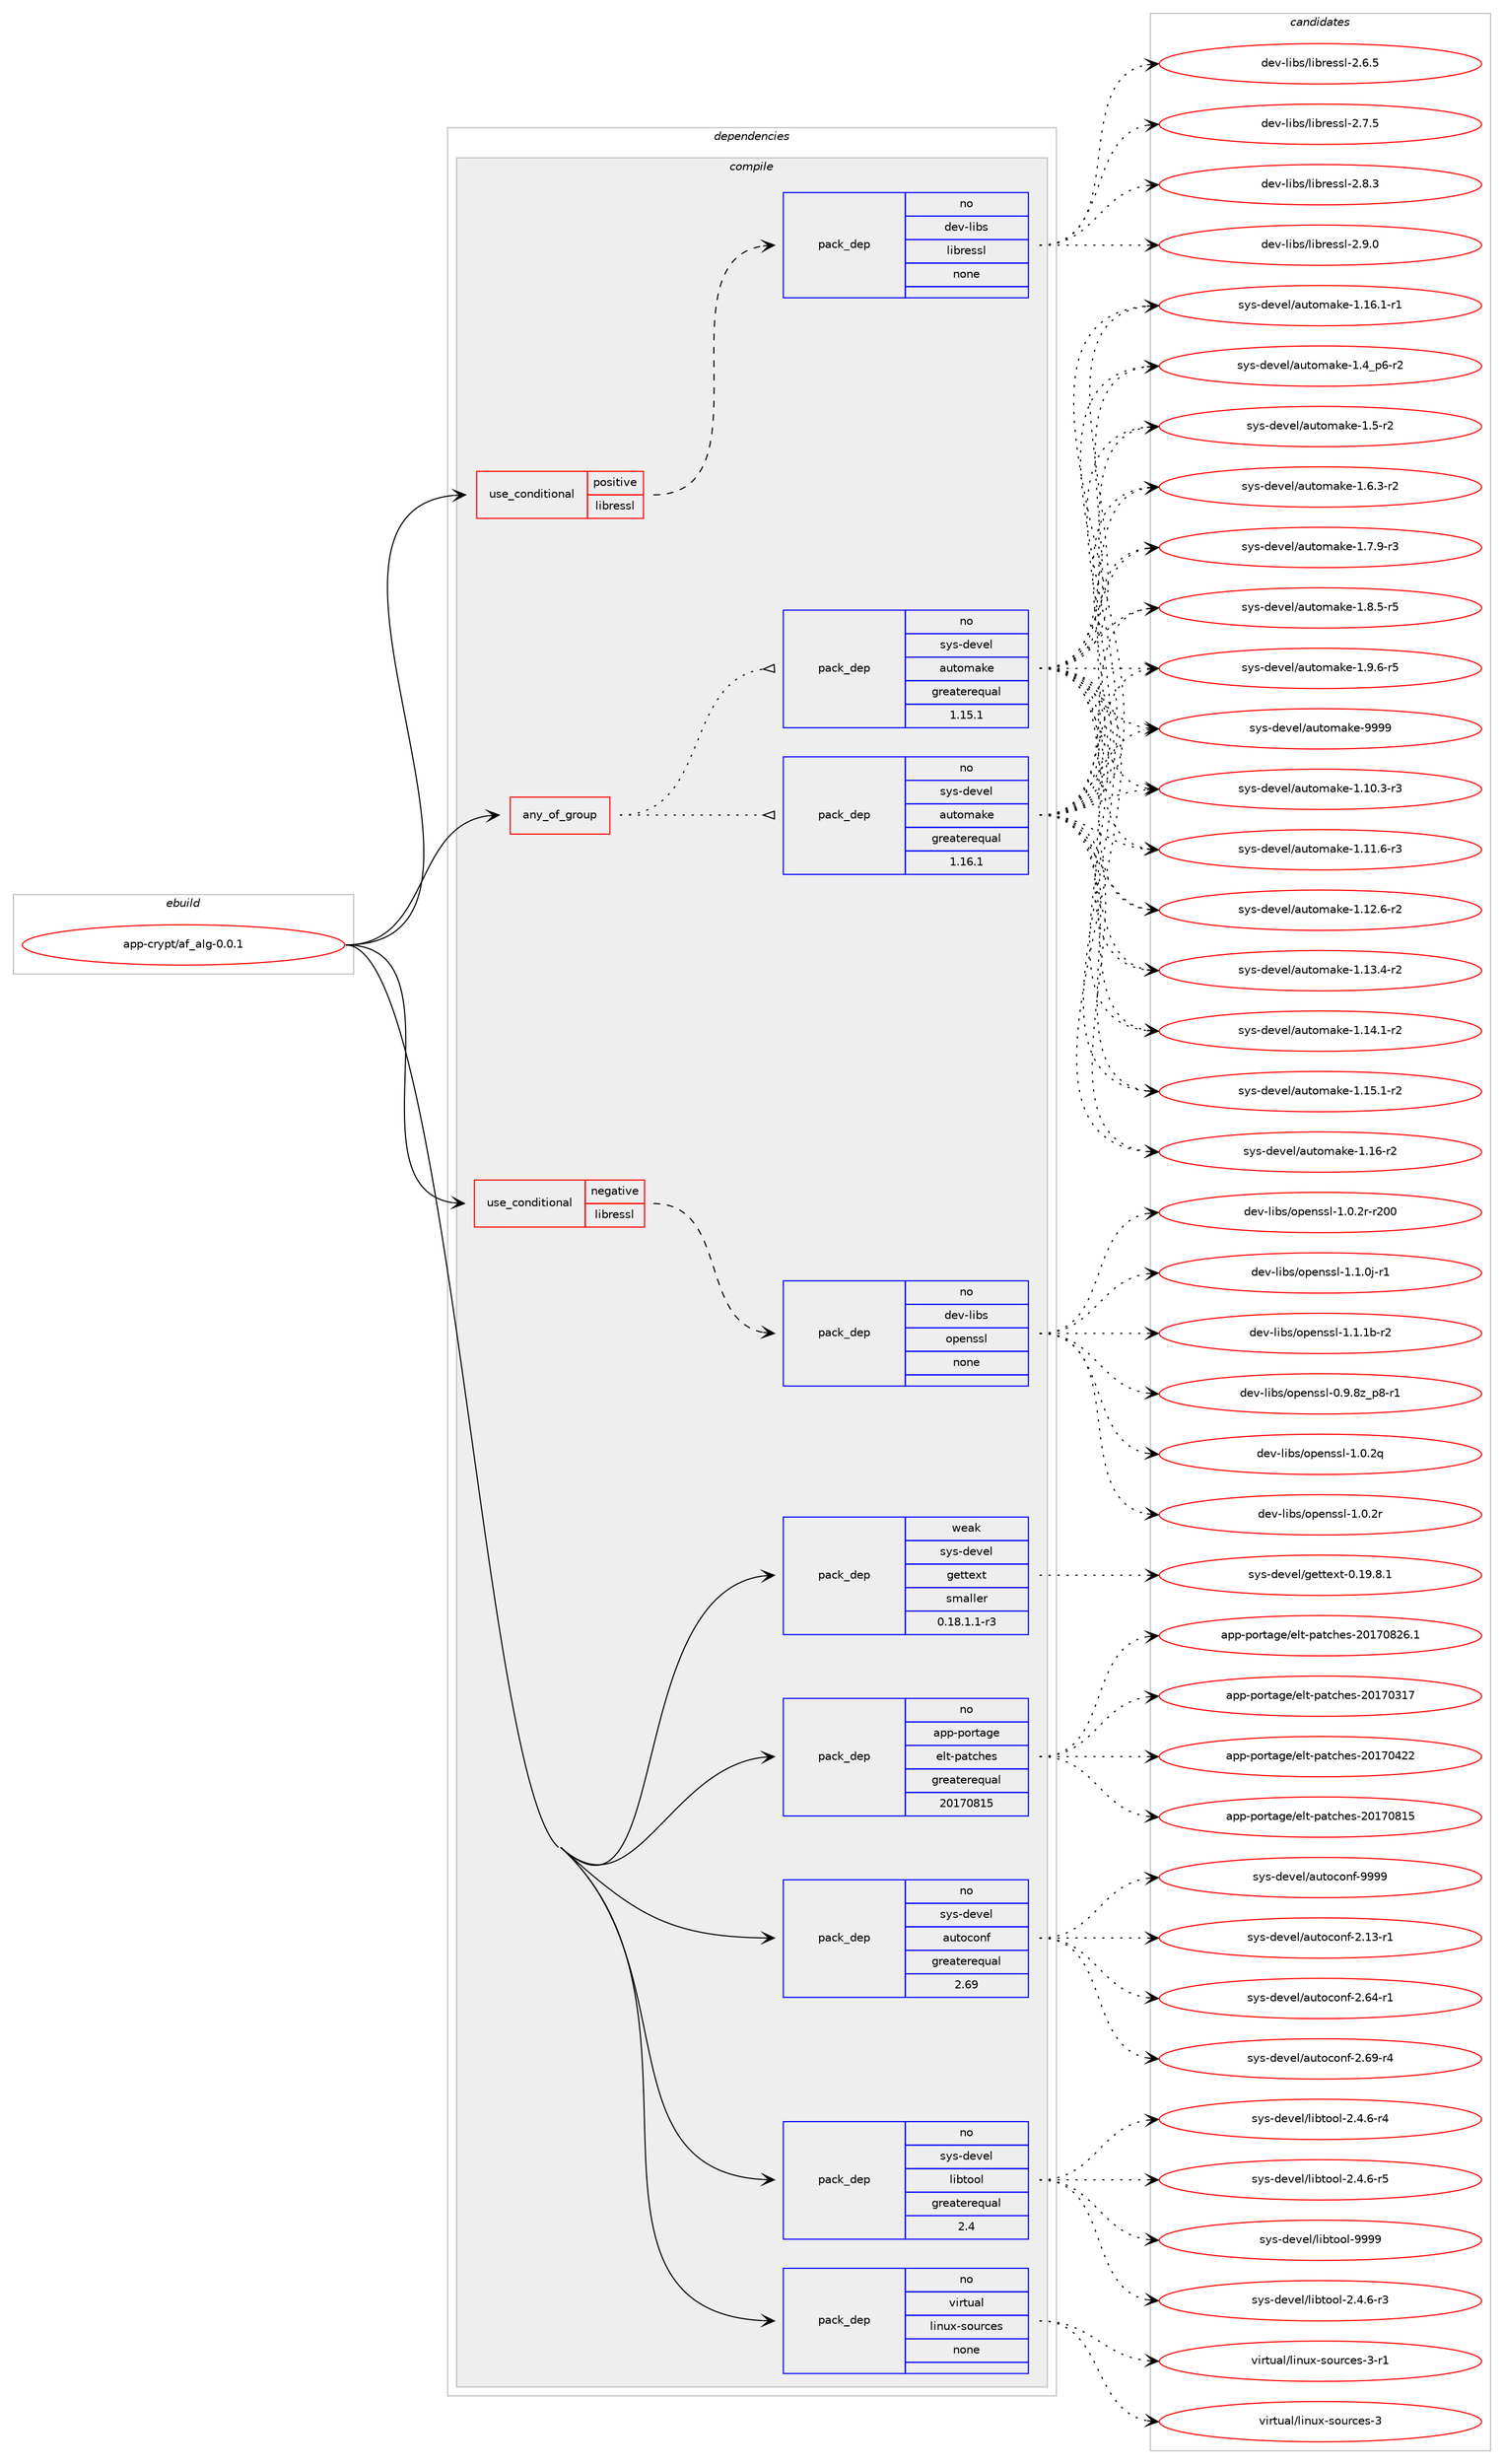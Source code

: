 digraph prolog {

# *************
# Graph options
# *************

newrank=true;
concentrate=true;
compound=true;
graph [rankdir=LR,fontname=Helvetica,fontsize=10,ranksep=1.5];#, ranksep=2.5, nodesep=0.2];
edge  [arrowhead=vee];
node  [fontname=Helvetica,fontsize=10];

# **********
# The ebuild
# **********

subgraph cluster_leftcol {
color=gray;
rank=same;
label=<<i>ebuild</i>>;
id [label="app-crypt/af_alg-0.0.1", color=red, width=4, href="../app-crypt/af_alg-0.0.1.svg"];
}

# ****************
# The dependencies
# ****************

subgraph cluster_midcol {
color=gray;
label=<<i>dependencies</i>>;
subgraph cluster_compile {
fillcolor="#eeeeee";
style=filled;
label=<<i>compile</i>>;
subgraph any19281 {
dependency1275048 [label=<<TABLE BORDER="0" CELLBORDER="1" CELLSPACING="0" CELLPADDING="4"><TR><TD CELLPADDING="10">any_of_group</TD></TR></TABLE>>, shape=none, color=red];subgraph pack907708 {
dependency1275049 [label=<<TABLE BORDER="0" CELLBORDER="1" CELLSPACING="0" CELLPADDING="4" WIDTH="220"><TR><TD ROWSPAN="6" CELLPADDING="30">pack_dep</TD></TR><TR><TD WIDTH="110">no</TD></TR><TR><TD>sys-devel</TD></TR><TR><TD>automake</TD></TR><TR><TD>greaterequal</TD></TR><TR><TD>1.16.1</TD></TR></TABLE>>, shape=none, color=blue];
}
dependency1275048:e -> dependency1275049:w [weight=20,style="dotted",arrowhead="oinv"];
subgraph pack907709 {
dependency1275050 [label=<<TABLE BORDER="0" CELLBORDER="1" CELLSPACING="0" CELLPADDING="4" WIDTH="220"><TR><TD ROWSPAN="6" CELLPADDING="30">pack_dep</TD></TR><TR><TD WIDTH="110">no</TD></TR><TR><TD>sys-devel</TD></TR><TR><TD>automake</TD></TR><TR><TD>greaterequal</TD></TR><TR><TD>1.15.1</TD></TR></TABLE>>, shape=none, color=blue];
}
dependency1275048:e -> dependency1275050:w [weight=20,style="dotted",arrowhead="oinv"];
}
id:e -> dependency1275048:w [weight=20,style="solid",arrowhead="vee"];
subgraph cond347538 {
dependency1275051 [label=<<TABLE BORDER="0" CELLBORDER="1" CELLSPACING="0" CELLPADDING="4"><TR><TD ROWSPAN="3" CELLPADDING="10">use_conditional</TD></TR><TR><TD>negative</TD></TR><TR><TD>libressl</TD></TR></TABLE>>, shape=none, color=red];
subgraph pack907710 {
dependency1275052 [label=<<TABLE BORDER="0" CELLBORDER="1" CELLSPACING="0" CELLPADDING="4" WIDTH="220"><TR><TD ROWSPAN="6" CELLPADDING="30">pack_dep</TD></TR><TR><TD WIDTH="110">no</TD></TR><TR><TD>dev-libs</TD></TR><TR><TD>openssl</TD></TR><TR><TD>none</TD></TR><TR><TD></TD></TR></TABLE>>, shape=none, color=blue];
}
dependency1275051:e -> dependency1275052:w [weight=20,style="dashed",arrowhead="vee"];
}
id:e -> dependency1275051:w [weight=20,style="solid",arrowhead="vee"];
subgraph cond347539 {
dependency1275053 [label=<<TABLE BORDER="0" CELLBORDER="1" CELLSPACING="0" CELLPADDING="4"><TR><TD ROWSPAN="3" CELLPADDING="10">use_conditional</TD></TR><TR><TD>positive</TD></TR><TR><TD>libressl</TD></TR></TABLE>>, shape=none, color=red];
subgraph pack907711 {
dependency1275054 [label=<<TABLE BORDER="0" CELLBORDER="1" CELLSPACING="0" CELLPADDING="4" WIDTH="220"><TR><TD ROWSPAN="6" CELLPADDING="30">pack_dep</TD></TR><TR><TD WIDTH="110">no</TD></TR><TR><TD>dev-libs</TD></TR><TR><TD>libressl</TD></TR><TR><TD>none</TD></TR><TR><TD></TD></TR></TABLE>>, shape=none, color=blue];
}
dependency1275053:e -> dependency1275054:w [weight=20,style="dashed",arrowhead="vee"];
}
id:e -> dependency1275053:w [weight=20,style="solid",arrowhead="vee"];
subgraph pack907712 {
dependency1275055 [label=<<TABLE BORDER="0" CELLBORDER="1" CELLSPACING="0" CELLPADDING="4" WIDTH="220"><TR><TD ROWSPAN="6" CELLPADDING="30">pack_dep</TD></TR><TR><TD WIDTH="110">no</TD></TR><TR><TD>app-portage</TD></TR><TR><TD>elt-patches</TD></TR><TR><TD>greaterequal</TD></TR><TR><TD>20170815</TD></TR></TABLE>>, shape=none, color=blue];
}
id:e -> dependency1275055:w [weight=20,style="solid",arrowhead="vee"];
subgraph pack907713 {
dependency1275056 [label=<<TABLE BORDER="0" CELLBORDER="1" CELLSPACING="0" CELLPADDING="4" WIDTH="220"><TR><TD ROWSPAN="6" CELLPADDING="30">pack_dep</TD></TR><TR><TD WIDTH="110">no</TD></TR><TR><TD>sys-devel</TD></TR><TR><TD>autoconf</TD></TR><TR><TD>greaterequal</TD></TR><TR><TD>2.69</TD></TR></TABLE>>, shape=none, color=blue];
}
id:e -> dependency1275056:w [weight=20,style="solid",arrowhead="vee"];
subgraph pack907714 {
dependency1275057 [label=<<TABLE BORDER="0" CELLBORDER="1" CELLSPACING="0" CELLPADDING="4" WIDTH="220"><TR><TD ROWSPAN="6" CELLPADDING="30">pack_dep</TD></TR><TR><TD WIDTH="110">no</TD></TR><TR><TD>sys-devel</TD></TR><TR><TD>libtool</TD></TR><TR><TD>greaterequal</TD></TR><TR><TD>2.4</TD></TR></TABLE>>, shape=none, color=blue];
}
id:e -> dependency1275057:w [weight=20,style="solid",arrowhead="vee"];
subgraph pack907715 {
dependency1275058 [label=<<TABLE BORDER="0" CELLBORDER="1" CELLSPACING="0" CELLPADDING="4" WIDTH="220"><TR><TD ROWSPAN="6" CELLPADDING="30">pack_dep</TD></TR><TR><TD WIDTH="110">no</TD></TR><TR><TD>virtual</TD></TR><TR><TD>linux-sources</TD></TR><TR><TD>none</TD></TR><TR><TD></TD></TR></TABLE>>, shape=none, color=blue];
}
id:e -> dependency1275058:w [weight=20,style="solid",arrowhead="vee"];
subgraph pack907716 {
dependency1275059 [label=<<TABLE BORDER="0" CELLBORDER="1" CELLSPACING="0" CELLPADDING="4" WIDTH="220"><TR><TD ROWSPAN="6" CELLPADDING="30">pack_dep</TD></TR><TR><TD WIDTH="110">weak</TD></TR><TR><TD>sys-devel</TD></TR><TR><TD>gettext</TD></TR><TR><TD>smaller</TD></TR><TR><TD>0.18.1.1-r3</TD></TR></TABLE>>, shape=none, color=blue];
}
id:e -> dependency1275059:w [weight=20,style="solid",arrowhead="vee"];
}
subgraph cluster_compileandrun {
fillcolor="#eeeeee";
style=filled;
label=<<i>compile and run</i>>;
}
subgraph cluster_run {
fillcolor="#eeeeee";
style=filled;
label=<<i>run</i>>;
}
}

# **************
# The candidates
# **************

subgraph cluster_choices {
rank=same;
color=gray;
label=<<i>candidates</i>>;

subgraph choice907708 {
color=black;
nodesep=1;
choice11512111545100101118101108479711711611110997107101454946494846514511451 [label="sys-devel/automake-1.10.3-r3", color=red, width=4,href="../sys-devel/automake-1.10.3-r3.svg"];
choice11512111545100101118101108479711711611110997107101454946494946544511451 [label="sys-devel/automake-1.11.6-r3", color=red, width=4,href="../sys-devel/automake-1.11.6-r3.svg"];
choice11512111545100101118101108479711711611110997107101454946495046544511450 [label="sys-devel/automake-1.12.6-r2", color=red, width=4,href="../sys-devel/automake-1.12.6-r2.svg"];
choice11512111545100101118101108479711711611110997107101454946495146524511450 [label="sys-devel/automake-1.13.4-r2", color=red, width=4,href="../sys-devel/automake-1.13.4-r2.svg"];
choice11512111545100101118101108479711711611110997107101454946495246494511450 [label="sys-devel/automake-1.14.1-r2", color=red, width=4,href="../sys-devel/automake-1.14.1-r2.svg"];
choice11512111545100101118101108479711711611110997107101454946495346494511450 [label="sys-devel/automake-1.15.1-r2", color=red, width=4,href="../sys-devel/automake-1.15.1-r2.svg"];
choice1151211154510010111810110847971171161111099710710145494649544511450 [label="sys-devel/automake-1.16-r2", color=red, width=4,href="../sys-devel/automake-1.16-r2.svg"];
choice11512111545100101118101108479711711611110997107101454946495446494511449 [label="sys-devel/automake-1.16.1-r1", color=red, width=4,href="../sys-devel/automake-1.16.1-r1.svg"];
choice115121115451001011181011084797117116111109971071014549465295112544511450 [label="sys-devel/automake-1.4_p6-r2", color=red, width=4,href="../sys-devel/automake-1.4_p6-r2.svg"];
choice11512111545100101118101108479711711611110997107101454946534511450 [label="sys-devel/automake-1.5-r2", color=red, width=4,href="../sys-devel/automake-1.5-r2.svg"];
choice115121115451001011181011084797117116111109971071014549465446514511450 [label="sys-devel/automake-1.6.3-r2", color=red, width=4,href="../sys-devel/automake-1.6.3-r2.svg"];
choice115121115451001011181011084797117116111109971071014549465546574511451 [label="sys-devel/automake-1.7.9-r3", color=red, width=4,href="../sys-devel/automake-1.7.9-r3.svg"];
choice115121115451001011181011084797117116111109971071014549465646534511453 [label="sys-devel/automake-1.8.5-r5", color=red, width=4,href="../sys-devel/automake-1.8.5-r5.svg"];
choice115121115451001011181011084797117116111109971071014549465746544511453 [label="sys-devel/automake-1.9.6-r5", color=red, width=4,href="../sys-devel/automake-1.9.6-r5.svg"];
choice115121115451001011181011084797117116111109971071014557575757 [label="sys-devel/automake-9999", color=red, width=4,href="../sys-devel/automake-9999.svg"];
dependency1275049:e -> choice11512111545100101118101108479711711611110997107101454946494846514511451:w [style=dotted,weight="100"];
dependency1275049:e -> choice11512111545100101118101108479711711611110997107101454946494946544511451:w [style=dotted,weight="100"];
dependency1275049:e -> choice11512111545100101118101108479711711611110997107101454946495046544511450:w [style=dotted,weight="100"];
dependency1275049:e -> choice11512111545100101118101108479711711611110997107101454946495146524511450:w [style=dotted,weight="100"];
dependency1275049:e -> choice11512111545100101118101108479711711611110997107101454946495246494511450:w [style=dotted,weight="100"];
dependency1275049:e -> choice11512111545100101118101108479711711611110997107101454946495346494511450:w [style=dotted,weight="100"];
dependency1275049:e -> choice1151211154510010111810110847971171161111099710710145494649544511450:w [style=dotted,weight="100"];
dependency1275049:e -> choice11512111545100101118101108479711711611110997107101454946495446494511449:w [style=dotted,weight="100"];
dependency1275049:e -> choice115121115451001011181011084797117116111109971071014549465295112544511450:w [style=dotted,weight="100"];
dependency1275049:e -> choice11512111545100101118101108479711711611110997107101454946534511450:w [style=dotted,weight="100"];
dependency1275049:e -> choice115121115451001011181011084797117116111109971071014549465446514511450:w [style=dotted,weight="100"];
dependency1275049:e -> choice115121115451001011181011084797117116111109971071014549465546574511451:w [style=dotted,weight="100"];
dependency1275049:e -> choice115121115451001011181011084797117116111109971071014549465646534511453:w [style=dotted,weight="100"];
dependency1275049:e -> choice115121115451001011181011084797117116111109971071014549465746544511453:w [style=dotted,weight="100"];
dependency1275049:e -> choice115121115451001011181011084797117116111109971071014557575757:w [style=dotted,weight="100"];
}
subgraph choice907709 {
color=black;
nodesep=1;
choice11512111545100101118101108479711711611110997107101454946494846514511451 [label="sys-devel/automake-1.10.3-r3", color=red, width=4,href="../sys-devel/automake-1.10.3-r3.svg"];
choice11512111545100101118101108479711711611110997107101454946494946544511451 [label="sys-devel/automake-1.11.6-r3", color=red, width=4,href="../sys-devel/automake-1.11.6-r3.svg"];
choice11512111545100101118101108479711711611110997107101454946495046544511450 [label="sys-devel/automake-1.12.6-r2", color=red, width=4,href="../sys-devel/automake-1.12.6-r2.svg"];
choice11512111545100101118101108479711711611110997107101454946495146524511450 [label="sys-devel/automake-1.13.4-r2", color=red, width=4,href="../sys-devel/automake-1.13.4-r2.svg"];
choice11512111545100101118101108479711711611110997107101454946495246494511450 [label="sys-devel/automake-1.14.1-r2", color=red, width=4,href="../sys-devel/automake-1.14.1-r2.svg"];
choice11512111545100101118101108479711711611110997107101454946495346494511450 [label="sys-devel/automake-1.15.1-r2", color=red, width=4,href="../sys-devel/automake-1.15.1-r2.svg"];
choice1151211154510010111810110847971171161111099710710145494649544511450 [label="sys-devel/automake-1.16-r2", color=red, width=4,href="../sys-devel/automake-1.16-r2.svg"];
choice11512111545100101118101108479711711611110997107101454946495446494511449 [label="sys-devel/automake-1.16.1-r1", color=red, width=4,href="../sys-devel/automake-1.16.1-r1.svg"];
choice115121115451001011181011084797117116111109971071014549465295112544511450 [label="sys-devel/automake-1.4_p6-r2", color=red, width=4,href="../sys-devel/automake-1.4_p6-r2.svg"];
choice11512111545100101118101108479711711611110997107101454946534511450 [label="sys-devel/automake-1.5-r2", color=red, width=4,href="../sys-devel/automake-1.5-r2.svg"];
choice115121115451001011181011084797117116111109971071014549465446514511450 [label="sys-devel/automake-1.6.3-r2", color=red, width=4,href="../sys-devel/automake-1.6.3-r2.svg"];
choice115121115451001011181011084797117116111109971071014549465546574511451 [label="sys-devel/automake-1.7.9-r3", color=red, width=4,href="../sys-devel/automake-1.7.9-r3.svg"];
choice115121115451001011181011084797117116111109971071014549465646534511453 [label="sys-devel/automake-1.8.5-r5", color=red, width=4,href="../sys-devel/automake-1.8.5-r5.svg"];
choice115121115451001011181011084797117116111109971071014549465746544511453 [label="sys-devel/automake-1.9.6-r5", color=red, width=4,href="../sys-devel/automake-1.9.6-r5.svg"];
choice115121115451001011181011084797117116111109971071014557575757 [label="sys-devel/automake-9999", color=red, width=4,href="../sys-devel/automake-9999.svg"];
dependency1275050:e -> choice11512111545100101118101108479711711611110997107101454946494846514511451:w [style=dotted,weight="100"];
dependency1275050:e -> choice11512111545100101118101108479711711611110997107101454946494946544511451:w [style=dotted,weight="100"];
dependency1275050:e -> choice11512111545100101118101108479711711611110997107101454946495046544511450:w [style=dotted,weight="100"];
dependency1275050:e -> choice11512111545100101118101108479711711611110997107101454946495146524511450:w [style=dotted,weight="100"];
dependency1275050:e -> choice11512111545100101118101108479711711611110997107101454946495246494511450:w [style=dotted,weight="100"];
dependency1275050:e -> choice11512111545100101118101108479711711611110997107101454946495346494511450:w [style=dotted,weight="100"];
dependency1275050:e -> choice1151211154510010111810110847971171161111099710710145494649544511450:w [style=dotted,weight="100"];
dependency1275050:e -> choice11512111545100101118101108479711711611110997107101454946495446494511449:w [style=dotted,weight="100"];
dependency1275050:e -> choice115121115451001011181011084797117116111109971071014549465295112544511450:w [style=dotted,weight="100"];
dependency1275050:e -> choice11512111545100101118101108479711711611110997107101454946534511450:w [style=dotted,weight="100"];
dependency1275050:e -> choice115121115451001011181011084797117116111109971071014549465446514511450:w [style=dotted,weight="100"];
dependency1275050:e -> choice115121115451001011181011084797117116111109971071014549465546574511451:w [style=dotted,weight="100"];
dependency1275050:e -> choice115121115451001011181011084797117116111109971071014549465646534511453:w [style=dotted,weight="100"];
dependency1275050:e -> choice115121115451001011181011084797117116111109971071014549465746544511453:w [style=dotted,weight="100"];
dependency1275050:e -> choice115121115451001011181011084797117116111109971071014557575757:w [style=dotted,weight="100"];
}
subgraph choice907710 {
color=black;
nodesep=1;
choice10010111845108105981154711111210111011511510845484657465612295112564511449 [label="dev-libs/openssl-0.9.8z_p8-r1", color=red, width=4,href="../dev-libs/openssl-0.9.8z_p8-r1.svg"];
choice100101118451081059811547111112101110115115108454946484650113 [label="dev-libs/openssl-1.0.2q", color=red, width=4,href="../dev-libs/openssl-1.0.2q.svg"];
choice100101118451081059811547111112101110115115108454946484650114 [label="dev-libs/openssl-1.0.2r", color=red, width=4,href="../dev-libs/openssl-1.0.2r.svg"];
choice10010111845108105981154711111210111011511510845494648465011445114504848 [label="dev-libs/openssl-1.0.2r-r200", color=red, width=4,href="../dev-libs/openssl-1.0.2r-r200.svg"];
choice1001011184510810598115471111121011101151151084549464946481064511449 [label="dev-libs/openssl-1.1.0j-r1", color=red, width=4,href="../dev-libs/openssl-1.1.0j-r1.svg"];
choice100101118451081059811547111112101110115115108454946494649984511450 [label="dev-libs/openssl-1.1.1b-r2", color=red, width=4,href="../dev-libs/openssl-1.1.1b-r2.svg"];
dependency1275052:e -> choice10010111845108105981154711111210111011511510845484657465612295112564511449:w [style=dotted,weight="100"];
dependency1275052:e -> choice100101118451081059811547111112101110115115108454946484650113:w [style=dotted,weight="100"];
dependency1275052:e -> choice100101118451081059811547111112101110115115108454946484650114:w [style=dotted,weight="100"];
dependency1275052:e -> choice10010111845108105981154711111210111011511510845494648465011445114504848:w [style=dotted,weight="100"];
dependency1275052:e -> choice1001011184510810598115471111121011101151151084549464946481064511449:w [style=dotted,weight="100"];
dependency1275052:e -> choice100101118451081059811547111112101110115115108454946494649984511450:w [style=dotted,weight="100"];
}
subgraph choice907711 {
color=black;
nodesep=1;
choice10010111845108105981154710810598114101115115108455046544653 [label="dev-libs/libressl-2.6.5", color=red, width=4,href="../dev-libs/libressl-2.6.5.svg"];
choice10010111845108105981154710810598114101115115108455046554653 [label="dev-libs/libressl-2.7.5", color=red, width=4,href="../dev-libs/libressl-2.7.5.svg"];
choice10010111845108105981154710810598114101115115108455046564651 [label="dev-libs/libressl-2.8.3", color=red, width=4,href="../dev-libs/libressl-2.8.3.svg"];
choice10010111845108105981154710810598114101115115108455046574648 [label="dev-libs/libressl-2.9.0", color=red, width=4,href="../dev-libs/libressl-2.9.0.svg"];
dependency1275054:e -> choice10010111845108105981154710810598114101115115108455046544653:w [style=dotted,weight="100"];
dependency1275054:e -> choice10010111845108105981154710810598114101115115108455046554653:w [style=dotted,weight="100"];
dependency1275054:e -> choice10010111845108105981154710810598114101115115108455046564651:w [style=dotted,weight="100"];
dependency1275054:e -> choice10010111845108105981154710810598114101115115108455046574648:w [style=dotted,weight="100"];
}
subgraph choice907712 {
color=black;
nodesep=1;
choice97112112451121111141169710310147101108116451129711699104101115455048495548514955 [label="app-portage/elt-patches-20170317", color=red, width=4,href="../app-portage/elt-patches-20170317.svg"];
choice97112112451121111141169710310147101108116451129711699104101115455048495548525050 [label="app-portage/elt-patches-20170422", color=red, width=4,href="../app-portage/elt-patches-20170422.svg"];
choice97112112451121111141169710310147101108116451129711699104101115455048495548564953 [label="app-portage/elt-patches-20170815", color=red, width=4,href="../app-portage/elt-patches-20170815.svg"];
choice971121124511211111411697103101471011081164511297116991041011154550484955485650544649 [label="app-portage/elt-patches-20170826.1", color=red, width=4,href="../app-portage/elt-patches-20170826.1.svg"];
dependency1275055:e -> choice97112112451121111141169710310147101108116451129711699104101115455048495548514955:w [style=dotted,weight="100"];
dependency1275055:e -> choice97112112451121111141169710310147101108116451129711699104101115455048495548525050:w [style=dotted,weight="100"];
dependency1275055:e -> choice97112112451121111141169710310147101108116451129711699104101115455048495548564953:w [style=dotted,weight="100"];
dependency1275055:e -> choice971121124511211111411697103101471011081164511297116991041011154550484955485650544649:w [style=dotted,weight="100"];
}
subgraph choice907713 {
color=black;
nodesep=1;
choice1151211154510010111810110847971171161119911111010245504649514511449 [label="sys-devel/autoconf-2.13-r1", color=red, width=4,href="../sys-devel/autoconf-2.13-r1.svg"];
choice1151211154510010111810110847971171161119911111010245504654524511449 [label="sys-devel/autoconf-2.64-r1", color=red, width=4,href="../sys-devel/autoconf-2.64-r1.svg"];
choice1151211154510010111810110847971171161119911111010245504654574511452 [label="sys-devel/autoconf-2.69-r4", color=red, width=4,href="../sys-devel/autoconf-2.69-r4.svg"];
choice115121115451001011181011084797117116111991111101024557575757 [label="sys-devel/autoconf-9999", color=red, width=4,href="../sys-devel/autoconf-9999.svg"];
dependency1275056:e -> choice1151211154510010111810110847971171161119911111010245504649514511449:w [style=dotted,weight="100"];
dependency1275056:e -> choice1151211154510010111810110847971171161119911111010245504654524511449:w [style=dotted,weight="100"];
dependency1275056:e -> choice1151211154510010111810110847971171161119911111010245504654574511452:w [style=dotted,weight="100"];
dependency1275056:e -> choice115121115451001011181011084797117116111991111101024557575757:w [style=dotted,weight="100"];
}
subgraph choice907714 {
color=black;
nodesep=1;
choice1151211154510010111810110847108105981161111111084550465246544511451 [label="sys-devel/libtool-2.4.6-r3", color=red, width=4,href="../sys-devel/libtool-2.4.6-r3.svg"];
choice1151211154510010111810110847108105981161111111084550465246544511452 [label="sys-devel/libtool-2.4.6-r4", color=red, width=4,href="../sys-devel/libtool-2.4.6-r4.svg"];
choice1151211154510010111810110847108105981161111111084550465246544511453 [label="sys-devel/libtool-2.4.6-r5", color=red, width=4,href="../sys-devel/libtool-2.4.6-r5.svg"];
choice1151211154510010111810110847108105981161111111084557575757 [label="sys-devel/libtool-9999", color=red, width=4,href="../sys-devel/libtool-9999.svg"];
dependency1275057:e -> choice1151211154510010111810110847108105981161111111084550465246544511451:w [style=dotted,weight="100"];
dependency1275057:e -> choice1151211154510010111810110847108105981161111111084550465246544511452:w [style=dotted,weight="100"];
dependency1275057:e -> choice1151211154510010111810110847108105981161111111084550465246544511453:w [style=dotted,weight="100"];
dependency1275057:e -> choice1151211154510010111810110847108105981161111111084557575757:w [style=dotted,weight="100"];
}
subgraph choice907715 {
color=black;
nodesep=1;
choice118105114116117971084710810511011712045115111117114991011154551 [label="virtual/linux-sources-3", color=red, width=4,href="../virtual/linux-sources-3.svg"];
choice1181051141161179710847108105110117120451151111171149910111545514511449 [label="virtual/linux-sources-3-r1", color=red, width=4,href="../virtual/linux-sources-3-r1.svg"];
dependency1275058:e -> choice118105114116117971084710810511011712045115111117114991011154551:w [style=dotted,weight="100"];
dependency1275058:e -> choice1181051141161179710847108105110117120451151111171149910111545514511449:w [style=dotted,weight="100"];
}
subgraph choice907716 {
color=black;
nodesep=1;
choice1151211154510010111810110847103101116116101120116454846495746564649 [label="sys-devel/gettext-0.19.8.1", color=red, width=4,href="../sys-devel/gettext-0.19.8.1.svg"];
dependency1275059:e -> choice1151211154510010111810110847103101116116101120116454846495746564649:w [style=dotted,weight="100"];
}
}

}
